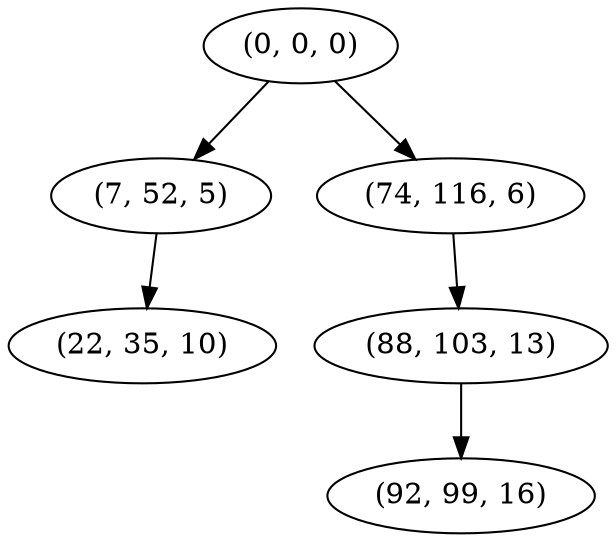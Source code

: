 digraph tree {
    "(0, 0, 0)";
    "(7, 52, 5)";
    "(22, 35, 10)";
    "(74, 116, 6)";
    "(88, 103, 13)";
    "(92, 99, 16)";
    "(0, 0, 0)" -> "(7, 52, 5)";
    "(0, 0, 0)" -> "(74, 116, 6)";
    "(7, 52, 5)" -> "(22, 35, 10)";
    "(74, 116, 6)" -> "(88, 103, 13)";
    "(88, 103, 13)" -> "(92, 99, 16)";
}
